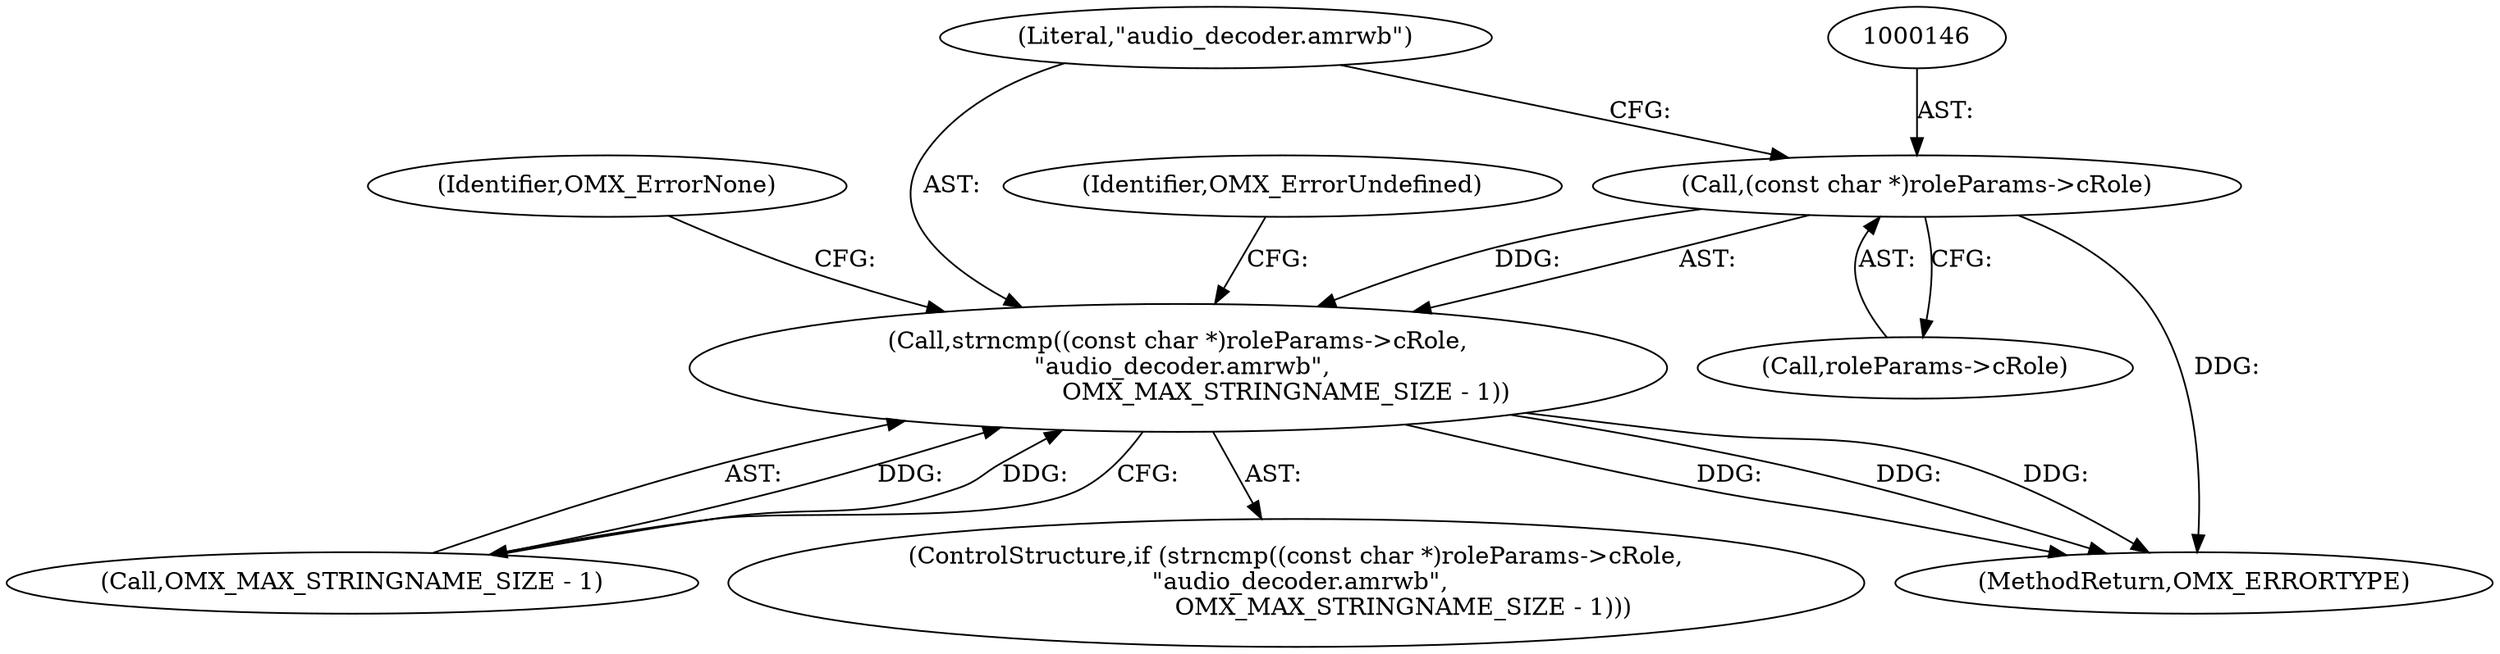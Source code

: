 digraph "0_Android_295c883fe3105b19bcd0f9e07d54c6b589fc5bff_7@pointer" {
"1000145" [label="(Call,(const char *)roleParams->cRole)"];
"1000144" [label="(Call,strncmp((const char *)roleParams->cRole,\n \"audio_decoder.amrwb\",\n                            OMX_MAX_STRINGNAME_SIZE - 1))"];
"1000158" [label="(Identifier,OMX_ErrorNone)"];
"1000151" [label="(Call,OMX_MAX_STRINGNAME_SIZE - 1)"];
"1000150" [label="(Literal,\"audio_decoder.amrwb\")"];
"1000147" [label="(Call,roleParams->cRole)"];
"1000145" [label="(Call,(const char *)roleParams->cRole)"];
"1000144" [label="(Call,strncmp((const char *)roleParams->cRole,\n \"audio_decoder.amrwb\",\n                            OMX_MAX_STRINGNAME_SIZE - 1))"];
"1000156" [label="(Identifier,OMX_ErrorUndefined)"];
"1000143" [label="(ControlStructure,if (strncmp((const char *)roleParams->cRole,\n \"audio_decoder.amrwb\",\n                            OMX_MAX_STRINGNAME_SIZE - 1)))"];
"1000216" [label="(MethodReturn,OMX_ERRORTYPE)"];
"1000145" -> "1000144"  [label="AST: "];
"1000145" -> "1000147"  [label="CFG: "];
"1000146" -> "1000145"  [label="AST: "];
"1000147" -> "1000145"  [label="AST: "];
"1000150" -> "1000145"  [label="CFG: "];
"1000145" -> "1000216"  [label="DDG: "];
"1000145" -> "1000144"  [label="DDG: "];
"1000144" -> "1000143"  [label="AST: "];
"1000144" -> "1000151"  [label="CFG: "];
"1000150" -> "1000144"  [label="AST: "];
"1000151" -> "1000144"  [label="AST: "];
"1000156" -> "1000144"  [label="CFG: "];
"1000158" -> "1000144"  [label="CFG: "];
"1000144" -> "1000216"  [label="DDG: "];
"1000144" -> "1000216"  [label="DDG: "];
"1000144" -> "1000216"  [label="DDG: "];
"1000151" -> "1000144"  [label="DDG: "];
"1000151" -> "1000144"  [label="DDG: "];
}
